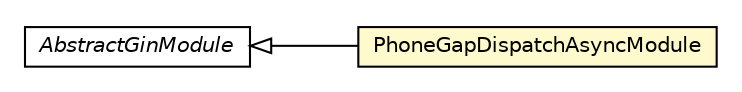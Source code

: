 #!/usr/local/bin/dot
#
# Class diagram 
# Generated by UMLGraph version R5_6-24-gf6e263 (http://www.umlgraph.org/)
#

digraph G {
	edge [fontname="Helvetica",fontsize=10,labelfontname="Helvetica",labelfontsize=10];
	node [fontname="Helvetica",fontsize=10,shape=plaintext];
	nodesep=0.25;
	ranksep=0.5;
	rankdir=LR;
	// com.gwtplatform.dispatch.client.gin.PhoneGapDispatchAsyncModule
	c281723 [label=<<table title="com.gwtplatform.dispatch.client.gin.PhoneGapDispatchAsyncModule" border="0" cellborder="1" cellspacing="0" cellpadding="2" port="p" bgcolor="lemonChiffon" href="./PhoneGapDispatchAsyncModule.html">
		<tr><td><table border="0" cellspacing="0" cellpadding="1">
<tr><td align="center" balign="center"> PhoneGapDispatchAsyncModule </td></tr>
		</table></td></tr>
		</table>>, URL="./PhoneGapDispatchAsyncModule.html", fontname="Helvetica", fontcolor="black", fontsize=10.0];
	//com.gwtplatform.dispatch.client.gin.PhoneGapDispatchAsyncModule extends com.google.gwt.inject.client.AbstractGinModule
	c282273:p -> c281723:p [dir=back,arrowtail=empty];
	// com.google.gwt.inject.client.AbstractGinModule
	c282273 [label=<<table title="com.google.gwt.inject.client.AbstractGinModule" border="0" cellborder="1" cellspacing="0" cellpadding="2" port="p">
		<tr><td><table border="0" cellspacing="0" cellpadding="1">
<tr><td align="center" balign="center"><font face="Helvetica-Oblique"> AbstractGinModule </font></td></tr>
		</table></td></tr>
		</table>>, URL="null", fontname="Helvetica", fontcolor="black", fontsize=10.0];
}

